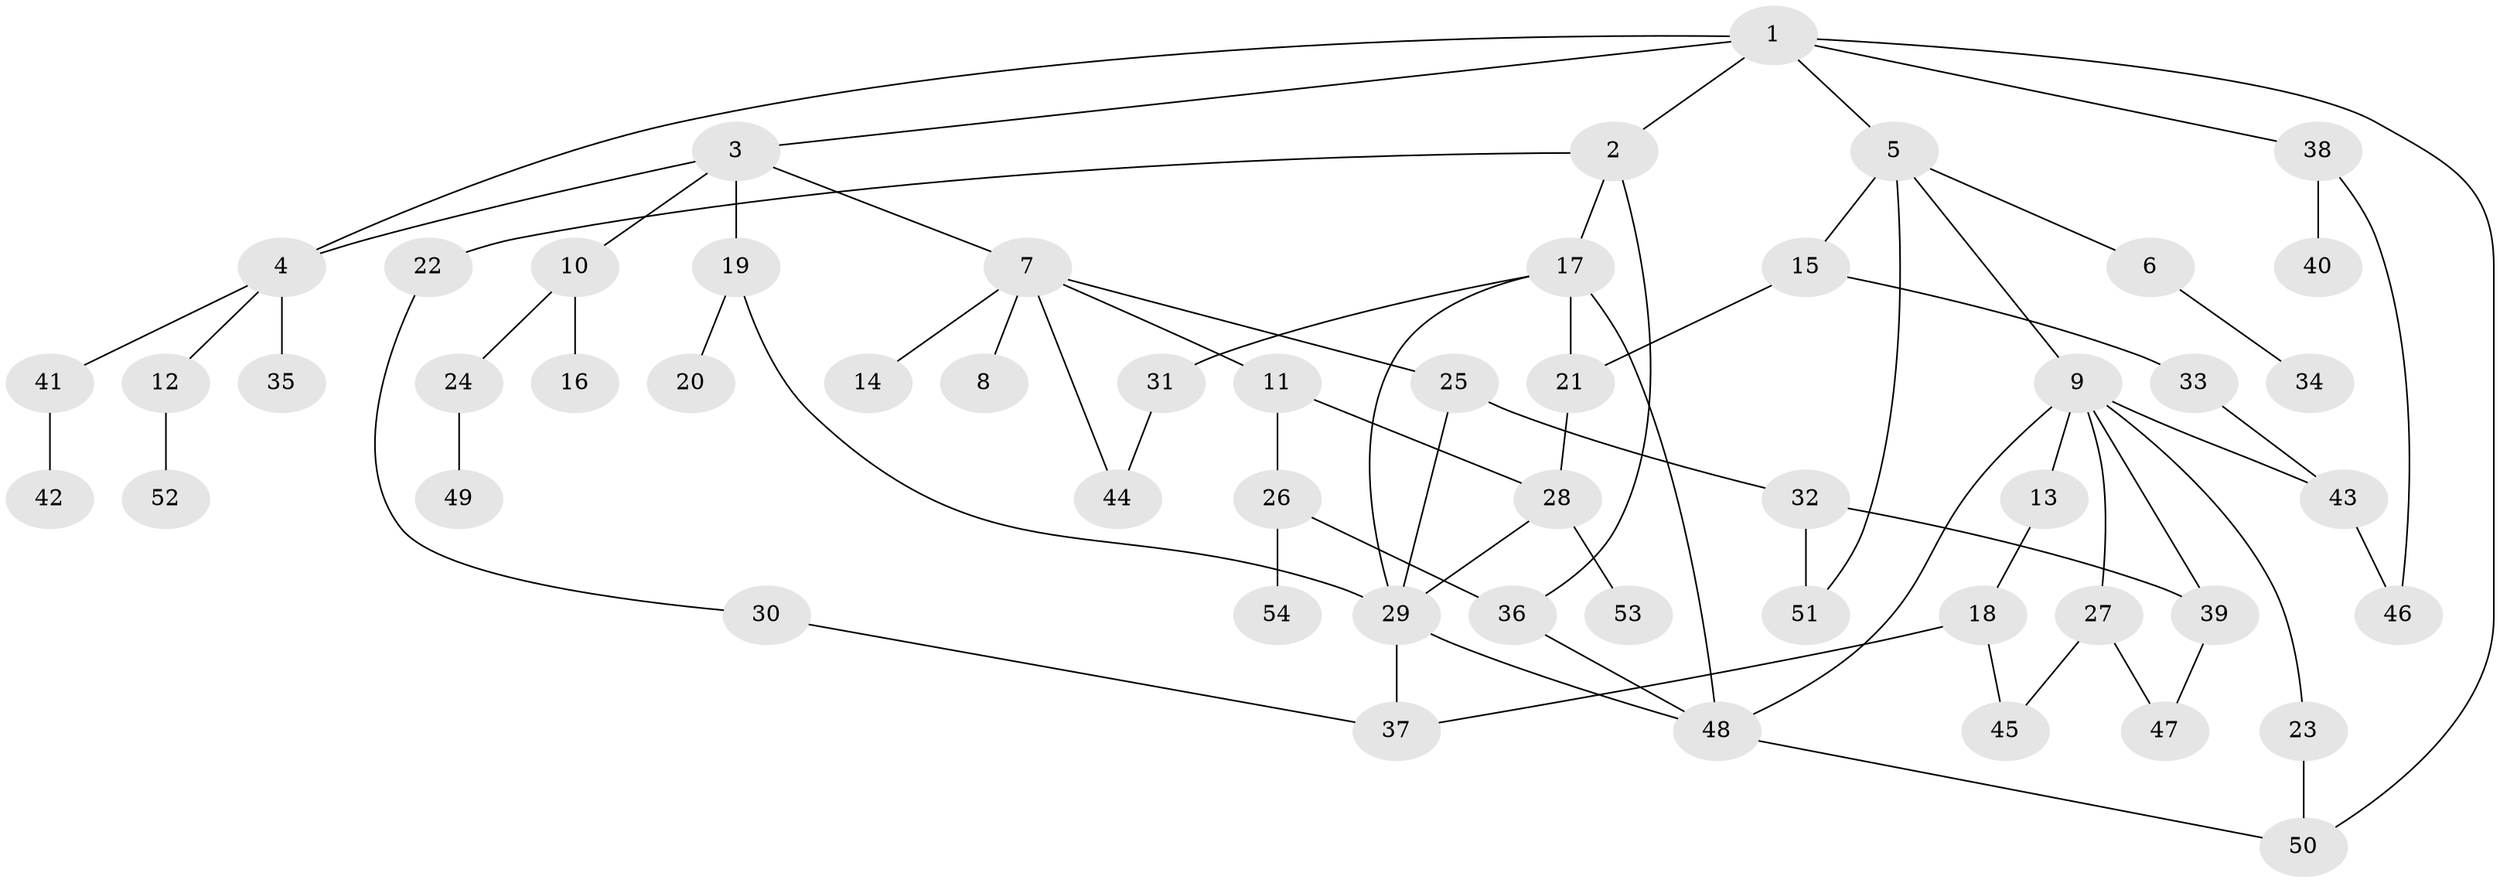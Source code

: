 // coarse degree distribution, {7: 0.05405405405405406, 2: 0.32432432432432434, 1: 0.24324324324324326, 4: 0.08108108108108109, 3: 0.16216216216216217, 5: 0.08108108108108109, 6: 0.05405405405405406}
// Generated by graph-tools (version 1.1) at 2025/45/03/04/25 21:45:15]
// undirected, 54 vertices, 74 edges
graph export_dot {
graph [start="1"]
  node [color=gray90,style=filled];
  1;
  2;
  3;
  4;
  5;
  6;
  7;
  8;
  9;
  10;
  11;
  12;
  13;
  14;
  15;
  16;
  17;
  18;
  19;
  20;
  21;
  22;
  23;
  24;
  25;
  26;
  27;
  28;
  29;
  30;
  31;
  32;
  33;
  34;
  35;
  36;
  37;
  38;
  39;
  40;
  41;
  42;
  43;
  44;
  45;
  46;
  47;
  48;
  49;
  50;
  51;
  52;
  53;
  54;
  1 -- 2;
  1 -- 3;
  1 -- 4;
  1 -- 5;
  1 -- 38;
  1 -- 50;
  2 -- 17;
  2 -- 22;
  2 -- 36;
  3 -- 7;
  3 -- 10;
  3 -- 19;
  3 -- 4;
  4 -- 12;
  4 -- 35;
  4 -- 41;
  5 -- 6;
  5 -- 9;
  5 -- 15;
  5 -- 51;
  6 -- 34;
  7 -- 8;
  7 -- 11;
  7 -- 14;
  7 -- 25;
  7 -- 44;
  9 -- 13;
  9 -- 23;
  9 -- 27;
  9 -- 39;
  9 -- 43;
  9 -- 48;
  10 -- 16;
  10 -- 24;
  11 -- 26;
  11 -- 28;
  12 -- 52;
  13 -- 18;
  15 -- 21;
  15 -- 33;
  17 -- 31;
  17 -- 21;
  17 -- 29;
  17 -- 48;
  18 -- 45;
  18 -- 37;
  19 -- 20;
  19 -- 29;
  21 -- 28;
  22 -- 30;
  23 -- 50;
  24 -- 49;
  25 -- 32;
  25 -- 29;
  26 -- 54;
  26 -- 36;
  27 -- 45;
  27 -- 47;
  28 -- 29;
  28 -- 53;
  29 -- 37;
  29 -- 48;
  30 -- 37;
  31 -- 44;
  32 -- 51;
  32 -- 39;
  33 -- 43;
  36 -- 48;
  38 -- 40;
  38 -- 46;
  39 -- 47;
  41 -- 42;
  43 -- 46;
  48 -- 50;
}
